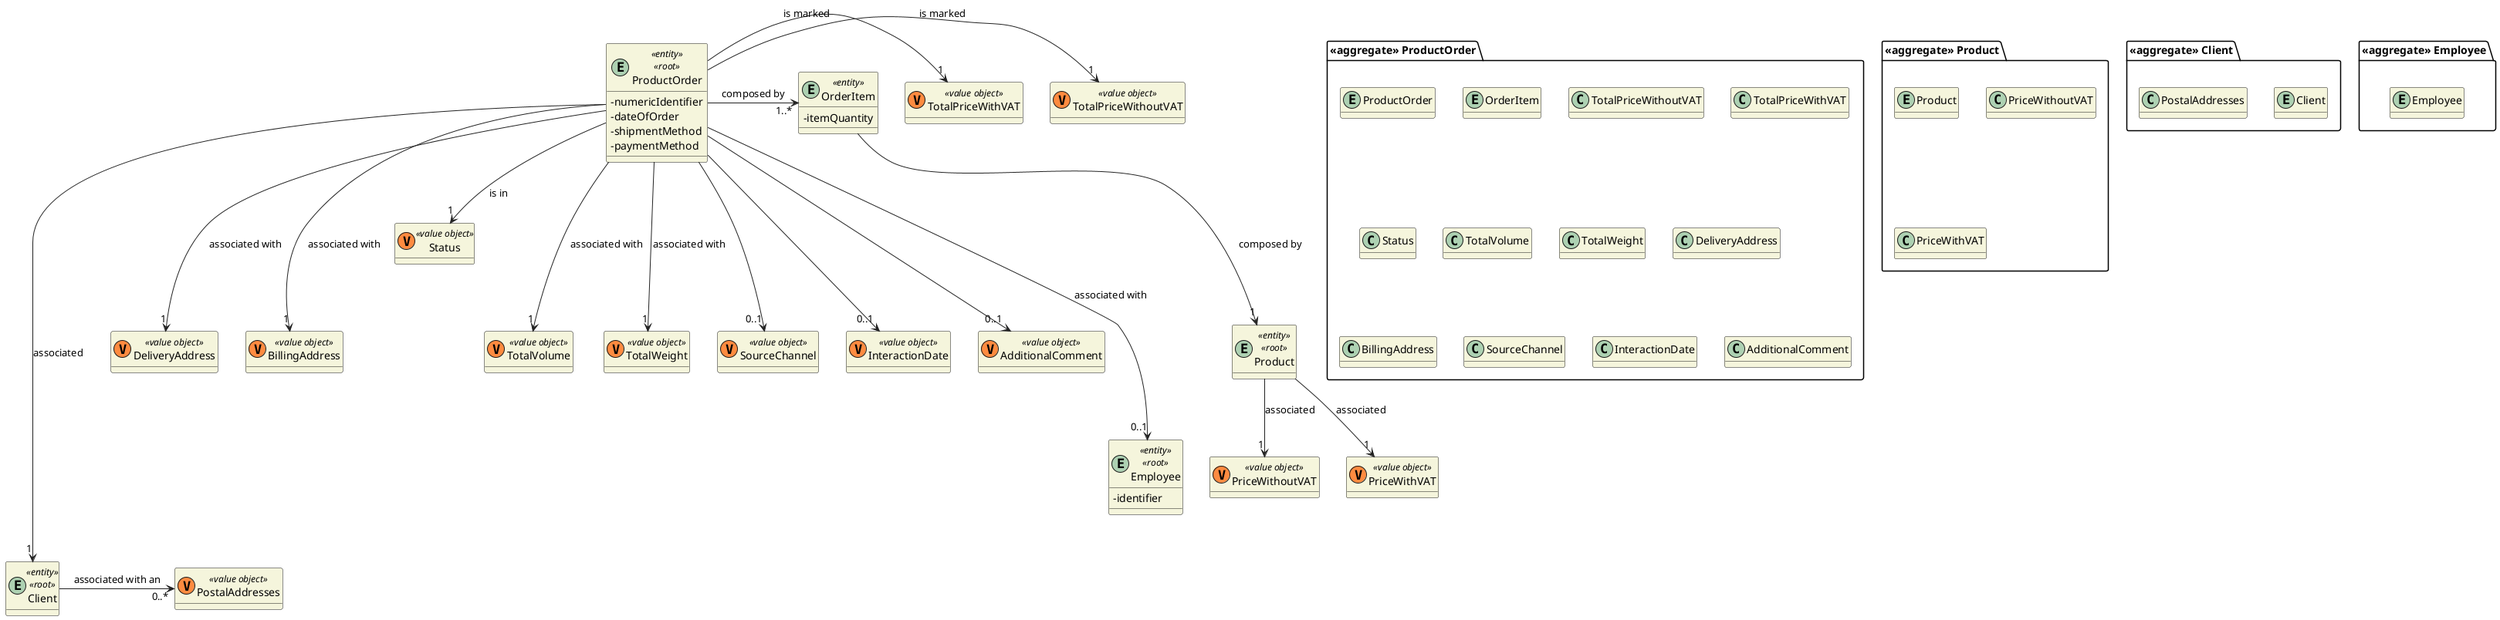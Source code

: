 @startuml
'https://plantuml.com/class-diagram

skinparam classAttributeIconSize 0
hide empty attributes
skinparam classBackgroundColor beige
skinparam ArrowColor #222222

package "<<aggregate>> ProductOrder"{
    entity ProductOrder
    entity OrderItem
    class TotalPriceWithoutVAT
    class TotalPriceWithVAT
    class Status
    class TotalVolume
    class TotalWeight
    class DeliveryAddress
    class BillingAddress
    class SourceChannel
    class InteractionDate
    class AdditionalComment
}

entity ProductOrder <<entity>> <<root>> {
- numericIdentifier
- dateOfOrder
- shipmentMethod
- paymentMethod

}

entity OrderItem <<entity>> {
    -itemQuantity
}

class TotalPriceWithoutVAT <<(V,#FF8B40) value object>> {}
class TotalPriceWithVAT <<(V,#FF8B40) value object>> {}
class DeliveryAddress <<(V,#FF8B40) value object>> {}
class BillingAddress <<(V,#FF8B40) value object>> {}
class Status <<(V,#FF8B40) value object>> {}
class TotalVolume <<(V,#FF8B40) value object>> {}
class TotalWeight <<(V,#FF8B40) value object>> {}

class SourceChannel <<(V,#FF8B40) value object>>
class InteractionDate <<(V,#FF8B40) value object>>
class AdditionalComment <<(V,#FF8B40) value object>>

package "<<aggregate>> Client" {
    entity Client
    class PostalAddresses
}

entity Client <<entity>> <<root>> {

}
class PostalAddresses <<(V,#FF8B40) value object>> {}

entity Client <<entity>> <<root>> {

}


package "<<aggregate>> Product"{
     entity Product
     class PriceWithoutVAT
     class PriceWithVAT

}

entity Product <<entity>> <<root>> {

}

class PriceWithoutVAT <<(V,#FF8B40) value object>> {}
class PriceWithVAT <<(V,#FF8B40) value object>> {}

package "<<aggregate>> Employee" {
    entity Employee
}

entity Employee <<entity>> <<root>> {
    -identifier
}


ProductOrder -----> "1" Client : associated
Client -> "0..*" PostalAddresses: associated with an

Product --> "1" PriceWithoutVAT: associated
Product --> "1" PriceWithVAT: associated

ProductOrder -> "1" TotalPriceWithoutVAT : is marked
ProductOrder -> "1" TotalPriceWithVAT : is marked

ProductOrder ----> "0..1" Employee : associated with
ProductOrder --> "1" Status : is in
ProductOrder ---> "1" TotalVolume : associated with
ProductOrder ---> "1" TotalWeight : associated with
ProductOrder ---> "1" DeliveryAddress : associated with
ProductOrder ---> "1" BillingAddress : associated with
ProductOrder -> "1..*" OrderItem : composed by
OrderItem ---> "1" Product : composed by

ProductOrder ---> "0..1" SourceChannel
ProductOrder ---> "0..1" InteractionDate
ProductOrder ---> "0..1" AdditionalComment

@enduml
